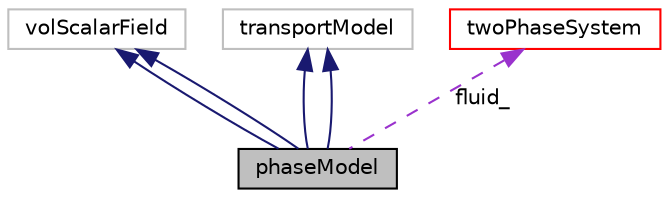 digraph "phaseModel"
{
  bgcolor="transparent";
  edge [fontname="Helvetica",fontsize="10",labelfontname="Helvetica",labelfontsize="10"];
  node [fontname="Helvetica",fontsize="10",shape=record];
  Node5 [label="phaseModel",height=0.2,width=0.4,color="black", fillcolor="grey75", style="filled", fontcolor="black"];
  Node6 -> Node5 [dir="back",color="midnightblue",fontsize="10",style="solid",fontname="Helvetica"];
  Node6 [label="volScalarField",height=0.2,width=0.4,color="grey75"];
  Node7 -> Node5 [dir="back",color="midnightblue",fontsize="10",style="solid",fontname="Helvetica"];
  Node7 [label="transportModel",height=0.2,width=0.4,color="grey75"];
  Node6 -> Node5 [dir="back",color="midnightblue",fontsize="10",style="solid",fontname="Helvetica"];
  Node7 -> Node5 [dir="back",color="midnightblue",fontsize="10",style="solid",fontname="Helvetica"];
  Node8 -> Node5 [dir="back",color="darkorchid3",fontsize="10",style="dashed",label=" fluid_" ,fontname="Helvetica"];
  Node8 [label="twoPhaseSystem",height=0.2,width=0.4,color="red",URL="$a02808.html"];
}
